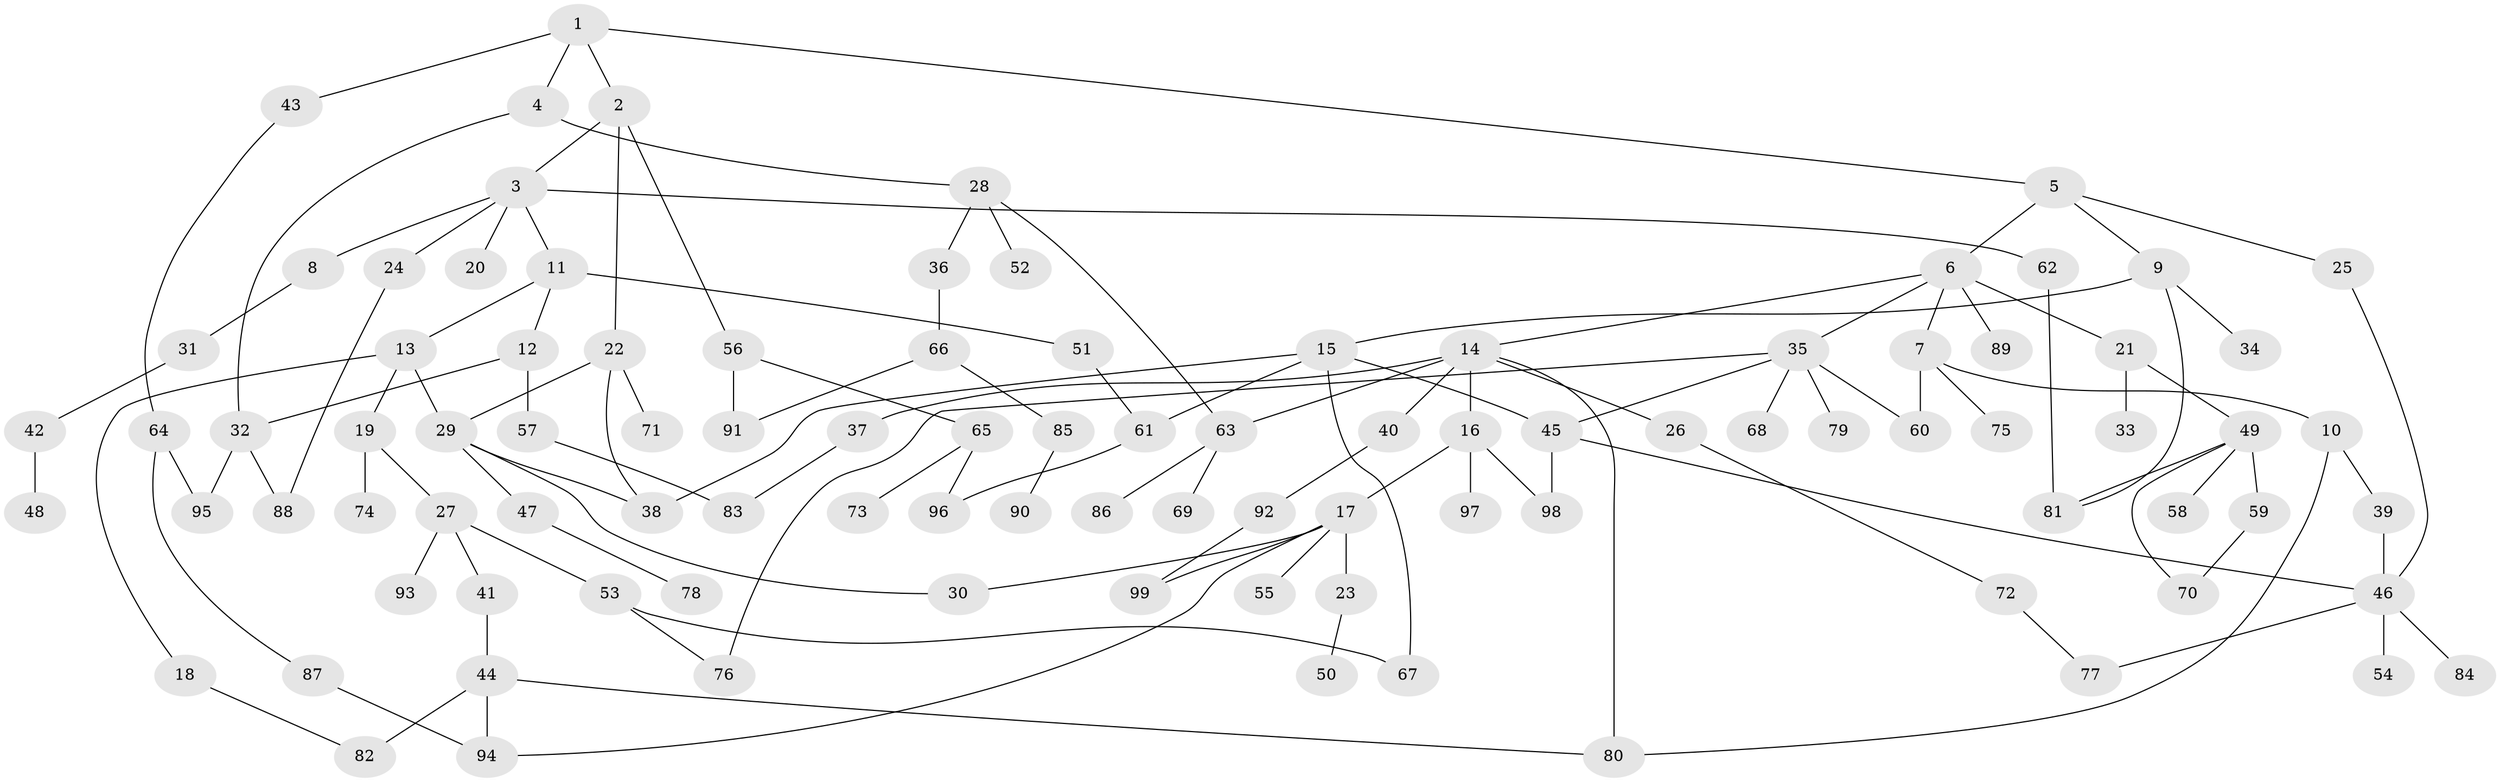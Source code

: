 // coarse degree distribution, {4: 0.14285714285714285, 5: 0.1, 3: 0.21428571428571427, 2: 0.35714285714285715, 7: 0.014285714285714285, 1: 0.15714285714285714, 6: 0.014285714285714285}
// Generated by graph-tools (version 1.1) at 2025/49/03/04/25 22:49:09]
// undirected, 99 vertices, 127 edges
graph export_dot {
  node [color=gray90,style=filled];
  1;
  2;
  3;
  4;
  5;
  6;
  7;
  8;
  9;
  10;
  11;
  12;
  13;
  14;
  15;
  16;
  17;
  18;
  19;
  20;
  21;
  22;
  23;
  24;
  25;
  26;
  27;
  28;
  29;
  30;
  31;
  32;
  33;
  34;
  35;
  36;
  37;
  38;
  39;
  40;
  41;
  42;
  43;
  44;
  45;
  46;
  47;
  48;
  49;
  50;
  51;
  52;
  53;
  54;
  55;
  56;
  57;
  58;
  59;
  60;
  61;
  62;
  63;
  64;
  65;
  66;
  67;
  68;
  69;
  70;
  71;
  72;
  73;
  74;
  75;
  76;
  77;
  78;
  79;
  80;
  81;
  82;
  83;
  84;
  85;
  86;
  87;
  88;
  89;
  90;
  91;
  92;
  93;
  94;
  95;
  96;
  97;
  98;
  99;
  1 -- 2;
  1 -- 4;
  1 -- 5;
  1 -- 43;
  2 -- 3;
  2 -- 22;
  2 -- 56;
  3 -- 8;
  3 -- 11;
  3 -- 20;
  3 -- 24;
  3 -- 62;
  4 -- 28;
  4 -- 32;
  5 -- 6;
  5 -- 9;
  5 -- 25;
  6 -- 7;
  6 -- 14;
  6 -- 21;
  6 -- 35;
  6 -- 89;
  7 -- 10;
  7 -- 60;
  7 -- 75;
  8 -- 31;
  9 -- 15;
  9 -- 34;
  9 -- 81;
  10 -- 39;
  10 -- 80;
  11 -- 12;
  11 -- 13;
  11 -- 51;
  12 -- 32;
  12 -- 57;
  13 -- 18;
  13 -- 19;
  13 -- 29;
  14 -- 16;
  14 -- 26;
  14 -- 37;
  14 -- 40;
  14 -- 63;
  14 -- 80;
  15 -- 45;
  15 -- 61;
  15 -- 67;
  15 -- 38;
  16 -- 17;
  16 -- 97;
  16 -- 98;
  17 -- 23;
  17 -- 55;
  17 -- 94;
  17 -- 99;
  17 -- 30;
  18 -- 82;
  19 -- 27;
  19 -- 74;
  21 -- 33;
  21 -- 49;
  22 -- 29;
  22 -- 38;
  22 -- 71;
  23 -- 50;
  24 -- 88;
  25 -- 46;
  26 -- 72;
  27 -- 41;
  27 -- 53;
  27 -- 93;
  28 -- 36;
  28 -- 52;
  28 -- 63;
  29 -- 30;
  29 -- 47;
  29 -- 38;
  31 -- 42;
  32 -- 95;
  32 -- 88;
  35 -- 45;
  35 -- 68;
  35 -- 76;
  35 -- 79;
  35 -- 60;
  36 -- 66;
  37 -- 83;
  39 -- 46;
  40 -- 92;
  41 -- 44;
  42 -- 48;
  43 -- 64;
  44 -- 80;
  44 -- 82;
  44 -- 94;
  45 -- 46;
  45 -- 98;
  46 -- 54;
  46 -- 77;
  46 -- 84;
  47 -- 78;
  49 -- 58;
  49 -- 59;
  49 -- 70;
  49 -- 81;
  51 -- 61;
  53 -- 67;
  53 -- 76;
  56 -- 65;
  56 -- 91;
  57 -- 83;
  59 -- 70;
  61 -- 96;
  62 -- 81;
  63 -- 69;
  63 -- 86;
  64 -- 87;
  64 -- 95;
  65 -- 73;
  65 -- 96;
  66 -- 85;
  66 -- 91;
  72 -- 77;
  85 -- 90;
  87 -- 94;
  92 -- 99;
}
